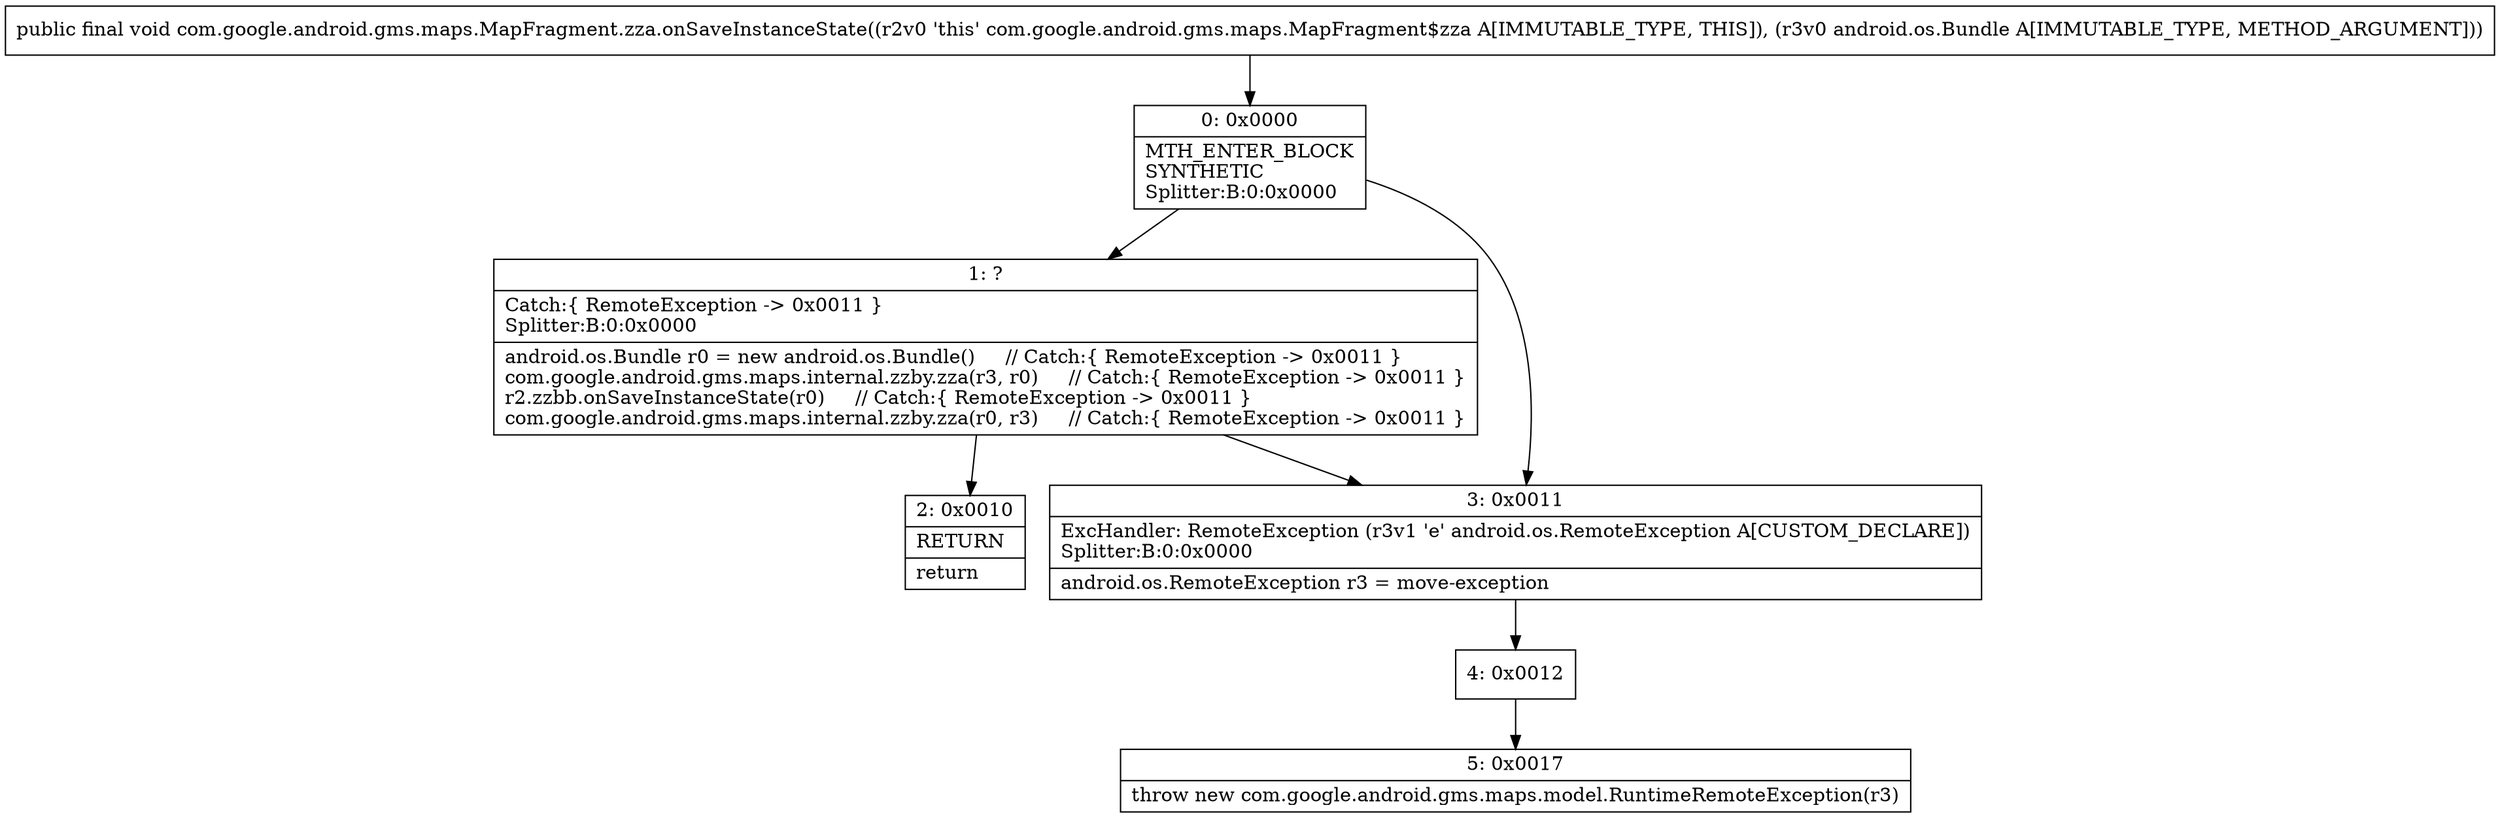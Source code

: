 digraph "CFG forcom.google.android.gms.maps.MapFragment.zza.onSaveInstanceState(Landroid\/os\/Bundle;)V" {
Node_0 [shape=record,label="{0\:\ 0x0000|MTH_ENTER_BLOCK\lSYNTHETIC\lSplitter:B:0:0x0000\l}"];
Node_1 [shape=record,label="{1\:\ ?|Catch:\{ RemoteException \-\> 0x0011 \}\lSplitter:B:0:0x0000\l|android.os.Bundle r0 = new android.os.Bundle()     \/\/ Catch:\{ RemoteException \-\> 0x0011 \}\lcom.google.android.gms.maps.internal.zzby.zza(r3, r0)     \/\/ Catch:\{ RemoteException \-\> 0x0011 \}\lr2.zzbb.onSaveInstanceState(r0)     \/\/ Catch:\{ RemoteException \-\> 0x0011 \}\lcom.google.android.gms.maps.internal.zzby.zza(r0, r3)     \/\/ Catch:\{ RemoteException \-\> 0x0011 \}\l}"];
Node_2 [shape=record,label="{2\:\ 0x0010|RETURN\l|return\l}"];
Node_3 [shape=record,label="{3\:\ 0x0011|ExcHandler: RemoteException (r3v1 'e' android.os.RemoteException A[CUSTOM_DECLARE])\lSplitter:B:0:0x0000\l|android.os.RemoteException r3 = move\-exception\l}"];
Node_4 [shape=record,label="{4\:\ 0x0012}"];
Node_5 [shape=record,label="{5\:\ 0x0017|throw new com.google.android.gms.maps.model.RuntimeRemoteException(r3)\l}"];
MethodNode[shape=record,label="{public final void com.google.android.gms.maps.MapFragment.zza.onSaveInstanceState((r2v0 'this' com.google.android.gms.maps.MapFragment$zza A[IMMUTABLE_TYPE, THIS]), (r3v0 android.os.Bundle A[IMMUTABLE_TYPE, METHOD_ARGUMENT])) }"];
MethodNode -> Node_0;
Node_0 -> Node_1;
Node_0 -> Node_3;
Node_1 -> Node_2;
Node_1 -> Node_3;
Node_3 -> Node_4;
Node_4 -> Node_5;
}


